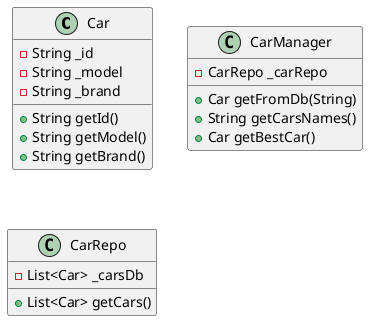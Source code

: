 @startuml
class Car {
- String _id
- String _model
- String _brand
+ String getId()
+ String getModel()
+ String getBrand()
}
class CarManager {
- CarRepo _carRepo
+ Car getFromDb(String)
+ String getCarsNames()
+ Car getBestCar()
}
class CarRepo {
- List<Car> _carsDb
+ List<Car> getCars()
}
@enduml